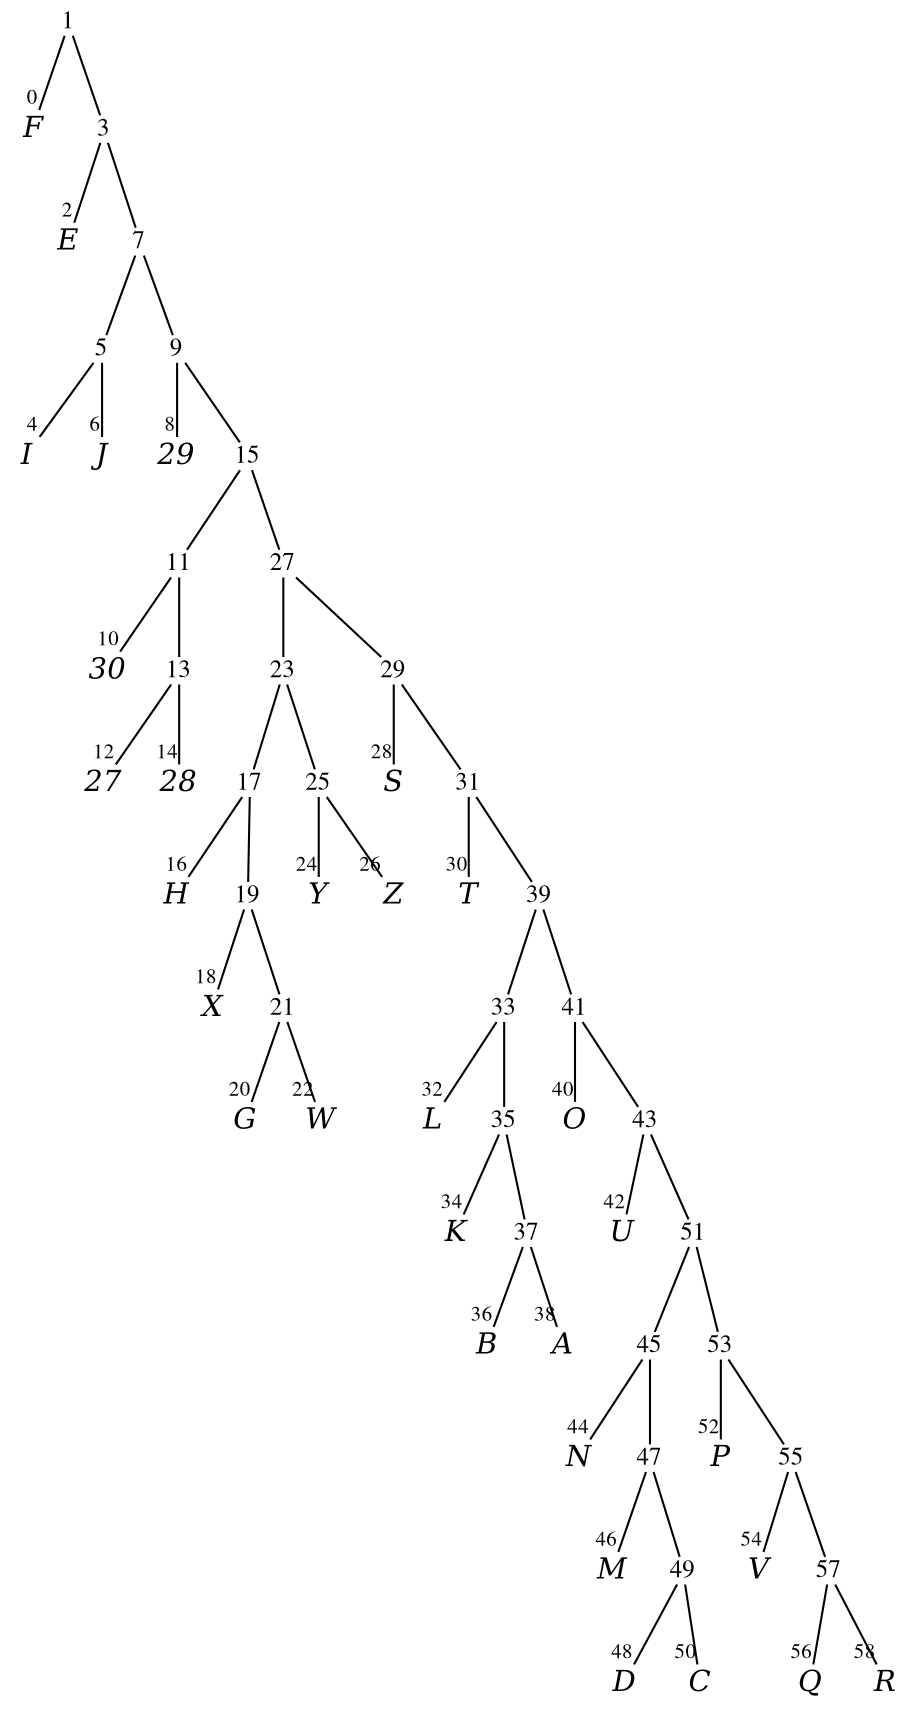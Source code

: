 
digraph vtree {

overlap=false

n1 [label="1",fontname="Times",shape="plaintext",fontsize=12,fixedsize=true,width=.2,height=.18]; 
n0 [label="F",fontname="Times-Italic",fontsize=14,shape="plaintext",fixedsize=true,width=.25,height=.25]; 
n3 [label="3",fontname="Times",shape="plaintext",fontsize=12,fixedsize=true,width=.2,height=.18]; 
n2 [label="E",fontname="Times-Italic",fontsize=14,shape="plaintext",fixedsize=true,width=.25,height=.25]; 
n7 [label="7",fontname="Times",shape="plaintext",fontsize=12,fixedsize=true,width=.2,height=.18]; 
n5 [label="5",fontname="Times",shape="plaintext",fontsize=12,fixedsize=true,width=.2,height=.18]; 
n4 [label="I",fontname="Times-Italic",fontsize=14,shape="plaintext",fixedsize=true,width=.25,height=.25]; 
n6 [label="J",fontname="Times-Italic",fontsize=14,shape="plaintext",fixedsize=true,width=.25,height=.25]; 
n9 [label="9",fontname="Times",shape="plaintext",fontsize=12,fixedsize=true,width=.2,height=.18]; 
n8 [label="29",fontname="Times-Italic",fontsize=14,shape="plaintext",fixedsize=true,width=.25,height=.25]; 
n15 [label="15",fontname="Times",shape="plaintext",fontsize=12,fixedsize=true,width=.2,height=.18]; 
n11 [label="11",fontname="Times",shape="plaintext",fontsize=12,fixedsize=true,width=.2,height=.18]; 
n10 [label="30",fontname="Times-Italic",fontsize=14,shape="plaintext",fixedsize=true,width=.25,height=.25]; 
n13 [label="13",fontname="Times",shape="plaintext",fontsize=12,fixedsize=true,width=.2,height=.18]; 
n12 [label="27",fontname="Times-Italic",fontsize=14,shape="plaintext",fixedsize=true,width=.25,height=.25]; 
n14 [label="28",fontname="Times-Italic",fontsize=14,shape="plaintext",fixedsize=true,width=.25,height=.25]; 
n27 [label="27",fontname="Times",shape="plaintext",fontsize=12,fixedsize=true,width=.2,height=.18]; 
n23 [label="23",fontname="Times",shape="plaintext",fontsize=12,fixedsize=true,width=.2,height=.18]; 
n17 [label="17",fontname="Times",shape="plaintext",fontsize=12,fixedsize=true,width=.2,height=.18]; 
n16 [label="H",fontname="Times-Italic",fontsize=14,shape="plaintext",fixedsize=true,width=.25,height=.25]; 
n19 [label="19",fontname="Times",shape="plaintext",fontsize=12,fixedsize=true,width=.2,height=.18]; 
n18 [label="X",fontname="Times-Italic",fontsize=14,shape="plaintext",fixedsize=true,width=.25,height=.25]; 
n21 [label="21",fontname="Times",shape="plaintext",fontsize=12,fixedsize=true,width=.2,height=.18]; 
n20 [label="G",fontname="Times-Italic",fontsize=14,shape="plaintext",fixedsize=true,width=.25,height=.25]; 
n22 [label="W",fontname="Times-Italic",fontsize=14,shape="plaintext",fixedsize=true,width=.25,height=.25]; 
n25 [label="25",fontname="Times",shape="plaintext",fontsize=12,fixedsize=true,width=.2,height=.18]; 
n24 [label="Y",fontname="Times-Italic",fontsize=14,shape="plaintext",fixedsize=true,width=.25,height=.25]; 
n26 [label="Z",fontname="Times-Italic",fontsize=14,shape="plaintext",fixedsize=true,width=.25,height=.25]; 
n29 [label="29",fontname="Times",shape="plaintext",fontsize=12,fixedsize=true,width=.2,height=.18]; 
n28 [label="S",fontname="Times-Italic",fontsize=14,shape="plaintext",fixedsize=true,width=.25,height=.25]; 
n31 [label="31",fontname="Times",shape="plaintext",fontsize=12,fixedsize=true,width=.2,height=.18]; 
n30 [label="T",fontname="Times-Italic",fontsize=14,shape="plaintext",fixedsize=true,width=.25,height=.25]; 
n39 [label="39",fontname="Times",shape="plaintext",fontsize=12,fixedsize=true,width=.2,height=.18]; 
n33 [label="33",fontname="Times",shape="plaintext",fontsize=12,fixedsize=true,width=.2,height=.18]; 
n32 [label="L",fontname="Times-Italic",fontsize=14,shape="plaintext",fixedsize=true,width=.25,height=.25]; 
n35 [label="35",fontname="Times",shape="plaintext",fontsize=12,fixedsize=true,width=.2,height=.18]; 
n34 [label="K",fontname="Times-Italic",fontsize=14,shape="plaintext",fixedsize=true,width=.25,height=.25]; 
n37 [label="37",fontname="Times",shape="plaintext",fontsize=12,fixedsize=true,width=.2,height=.18]; 
n36 [label="B",fontname="Times-Italic",fontsize=14,shape="plaintext",fixedsize=true,width=.25,height=.25]; 
n38 [label="A",fontname="Times-Italic",fontsize=14,shape="plaintext",fixedsize=true,width=.25,height=.25]; 
n41 [label="41",fontname="Times",shape="plaintext",fontsize=12,fixedsize=true,width=.2,height=.18]; 
n40 [label="O",fontname="Times-Italic",fontsize=14,shape="plaintext",fixedsize=true,width=.25,height=.25]; 
n43 [label="43",fontname="Times",shape="plaintext",fontsize=12,fixedsize=true,width=.2,height=.18]; 
n42 [label="U",fontname="Times-Italic",fontsize=14,shape="plaintext",fixedsize=true,width=.25,height=.25]; 
n51 [label="51",fontname="Times",shape="plaintext",fontsize=12,fixedsize=true,width=.2,height=.18]; 
n45 [label="45",fontname="Times",shape="plaintext",fontsize=12,fixedsize=true,width=.2,height=.18]; 
n44 [label="N",fontname="Times-Italic",fontsize=14,shape="plaintext",fixedsize=true,width=.25,height=.25]; 
n47 [label="47",fontname="Times",shape="plaintext",fontsize=12,fixedsize=true,width=.2,height=.18]; 
n46 [label="M",fontname="Times-Italic",fontsize=14,shape="plaintext",fixedsize=true,width=.25,height=.25]; 
n49 [label="49",fontname="Times",shape="plaintext",fontsize=12,fixedsize=true,width=.2,height=.18]; 
n48 [label="D",fontname="Times-Italic",fontsize=14,shape="plaintext",fixedsize=true,width=.25,height=.25]; 
n50 [label="C",fontname="Times-Italic",fontsize=14,shape="plaintext",fixedsize=true,width=.25,height=.25]; 
n53 [label="53",fontname="Times",shape="plaintext",fontsize=12,fixedsize=true,width=.2,height=.18]; 
n52 [label="P",fontname="Times-Italic",fontsize=14,shape="plaintext",fixedsize=true,width=.25,height=.25]; 
n55 [label="55",fontname="Times",shape="plaintext",fontsize=12,fixedsize=true,width=.2,height=.18]; 
n54 [label="V",fontname="Times-Italic",fontsize=14,shape="plaintext",fixedsize=true,width=.25,height=.25]; 
n57 [label="57",fontname="Times",shape="plaintext",fontsize=12,fixedsize=true,width=.2,height=.18]; 
n56 [label="Q",fontname="Times-Italic",fontsize=14,shape="plaintext",fixedsize=true,width=.25,height=.25]; 
n58 [label="R",fontname="Times-Italic",fontsize=14,shape="plaintext",fixedsize=true,width=.25,height=.25]; 
n1->n0 [headclip=true,arrowhead=none,headlabel="0",labelfontname="Times",labelfontsize=10];
n1->n3 [arrowhead=none];
n3->n2 [headclip=true,arrowhead=none,headlabel="2",labelfontname="Times",labelfontsize=10];
n3->n7 [arrowhead=none];
n7->n5 [arrowhead=none];
n5->n4 [headclip=true,arrowhead=none,headlabel="4",labelfontname="Times",labelfontsize=10];
n5->n6 [headclip=true,arrowhead=none,headlabel="6",labelfontname="Times",labelfontsize=10];
n7->n9 [arrowhead=none];
n9->n8 [headclip=true,arrowhead=none,headlabel="8",labelfontname="Times",labelfontsize=10];
n9->n15 [arrowhead=none];
n15->n11 [arrowhead=none];
n11->n10 [headclip=true,arrowhead=none,headlabel="10",labelfontname="Times",labelfontsize=10];
n11->n13 [arrowhead=none];
n13->n12 [headclip=true,arrowhead=none,headlabel="12",labelfontname="Times",labelfontsize=10];
n13->n14 [headclip=true,arrowhead=none,headlabel="14",labelfontname="Times",labelfontsize=10];
n15->n27 [arrowhead=none];
n27->n23 [arrowhead=none];
n23->n17 [arrowhead=none];
n17->n16 [headclip=true,arrowhead=none,headlabel="16",labelfontname="Times",labelfontsize=10];
n17->n19 [arrowhead=none];
n19->n18 [headclip=true,arrowhead=none,headlabel="18",labelfontname="Times",labelfontsize=10];
n19->n21 [arrowhead=none];
n21->n20 [headclip=true,arrowhead=none,headlabel="20",labelfontname="Times",labelfontsize=10];
n21->n22 [headclip=true,arrowhead=none,headlabel="22",labelfontname="Times",labelfontsize=10];
n23->n25 [arrowhead=none];
n25->n24 [headclip=true,arrowhead=none,headlabel="24",labelfontname="Times",labelfontsize=10];
n25->n26 [headclip=true,arrowhead=none,headlabel="26",labelfontname="Times",labelfontsize=10];
n27->n29 [arrowhead=none];
n29->n28 [headclip=true,arrowhead=none,headlabel="28",labelfontname="Times",labelfontsize=10];
n29->n31 [arrowhead=none];
n31->n30 [headclip=true,arrowhead=none,headlabel="30",labelfontname="Times",labelfontsize=10];
n31->n39 [arrowhead=none];
n39->n33 [arrowhead=none];
n33->n32 [headclip=true,arrowhead=none,headlabel="32",labelfontname="Times",labelfontsize=10];
n33->n35 [arrowhead=none];
n35->n34 [headclip=true,arrowhead=none,headlabel="34",labelfontname="Times",labelfontsize=10];
n35->n37 [arrowhead=none];
n37->n36 [headclip=true,arrowhead=none,headlabel="36",labelfontname="Times",labelfontsize=10];
n37->n38 [headclip=true,arrowhead=none,headlabel="38",labelfontname="Times",labelfontsize=10];
n39->n41 [arrowhead=none];
n41->n40 [headclip=true,arrowhead=none,headlabel="40",labelfontname="Times",labelfontsize=10];
n41->n43 [arrowhead=none];
n43->n42 [headclip=true,arrowhead=none,headlabel="42",labelfontname="Times",labelfontsize=10];
n43->n51 [arrowhead=none];
n51->n45 [arrowhead=none];
n45->n44 [headclip=true,arrowhead=none,headlabel="44",labelfontname="Times",labelfontsize=10];
n45->n47 [arrowhead=none];
n47->n46 [headclip=true,arrowhead=none,headlabel="46",labelfontname="Times",labelfontsize=10];
n47->n49 [arrowhead=none];
n49->n48 [headclip=true,arrowhead=none,headlabel="48",labelfontname="Times",labelfontsize=10];
n49->n50 [headclip=true,arrowhead=none,headlabel="50",labelfontname="Times",labelfontsize=10];
n51->n53 [arrowhead=none];
n53->n52 [headclip=true,arrowhead=none,headlabel="52",labelfontname="Times",labelfontsize=10];
n53->n55 [arrowhead=none];
n55->n54 [headclip=true,arrowhead=none,headlabel="54",labelfontname="Times",labelfontsize=10];
n55->n57 [arrowhead=none];
n57->n56 [headclip=true,arrowhead=none,headlabel="56",labelfontname="Times",labelfontsize=10];
n57->n58 [headclip=true,arrowhead=none,headlabel="58",labelfontname="Times",labelfontsize=10];


}